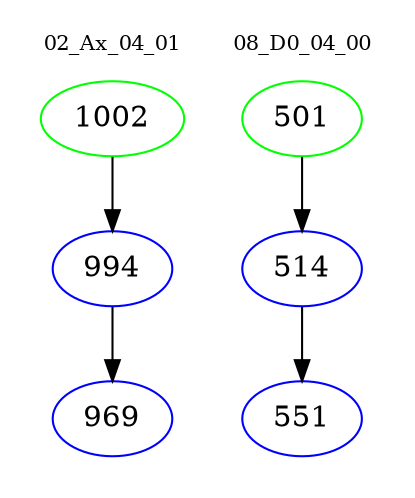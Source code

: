 digraph{
subgraph cluster_0 {
color = white
label = "02_Ax_04_01";
fontsize=10;
T0_1002 [label="1002", color="green"]
T0_1002 -> T0_994 [color="black"]
T0_994 [label="994", color="blue"]
T0_994 -> T0_969 [color="black"]
T0_969 [label="969", color="blue"]
}
subgraph cluster_1 {
color = white
label = "08_D0_04_00";
fontsize=10;
T1_501 [label="501", color="green"]
T1_501 -> T1_514 [color="black"]
T1_514 [label="514", color="blue"]
T1_514 -> T1_551 [color="black"]
T1_551 [label="551", color="blue"]
}
}
